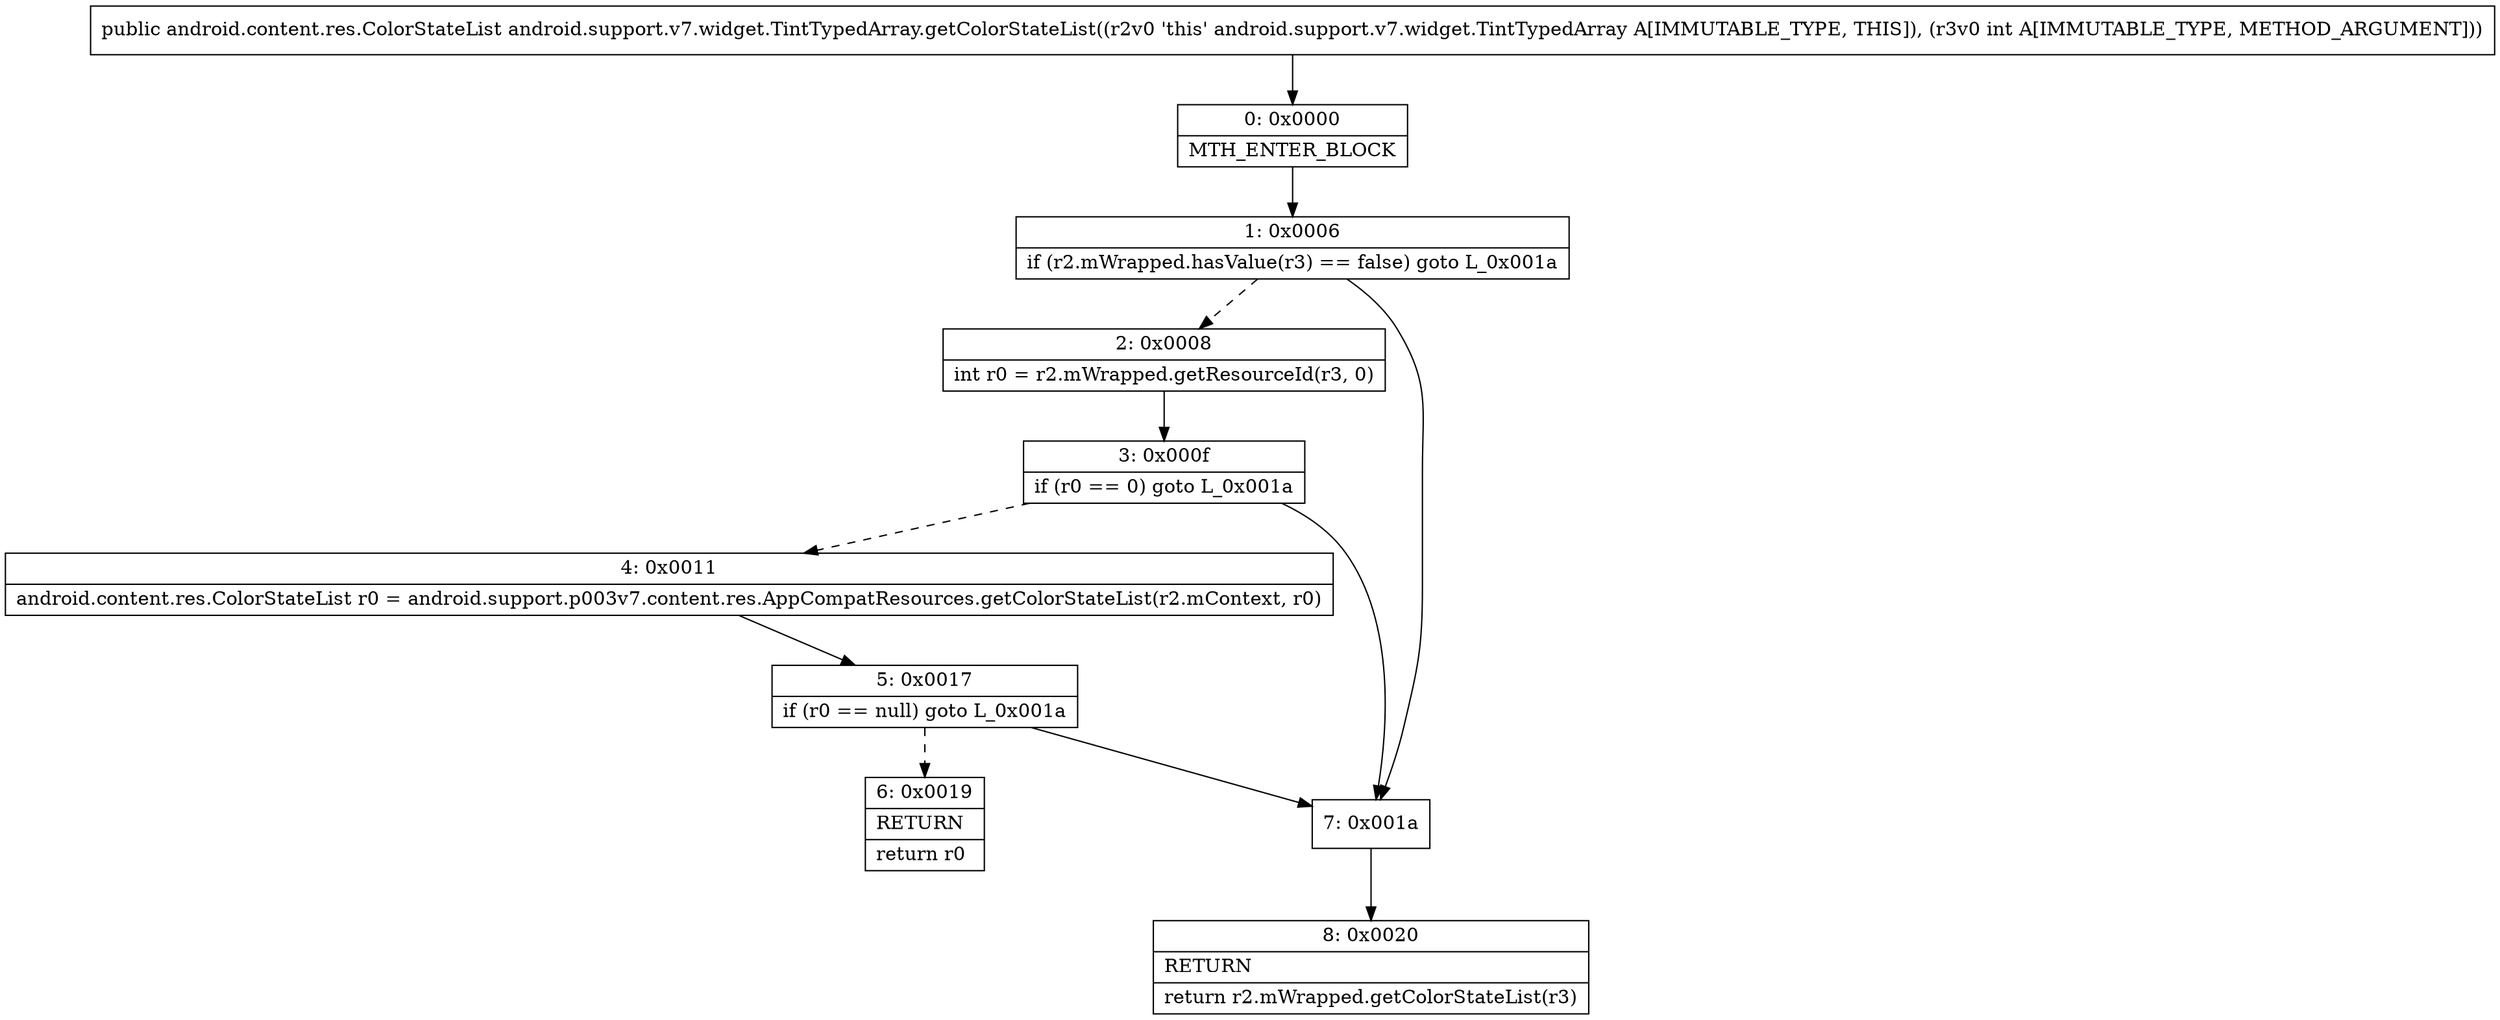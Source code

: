 digraph "CFG forandroid.support.v7.widget.TintTypedArray.getColorStateList(I)Landroid\/content\/res\/ColorStateList;" {
Node_0 [shape=record,label="{0\:\ 0x0000|MTH_ENTER_BLOCK\l}"];
Node_1 [shape=record,label="{1\:\ 0x0006|if (r2.mWrapped.hasValue(r3) == false) goto L_0x001a\l}"];
Node_2 [shape=record,label="{2\:\ 0x0008|int r0 = r2.mWrapped.getResourceId(r3, 0)\l}"];
Node_3 [shape=record,label="{3\:\ 0x000f|if (r0 == 0) goto L_0x001a\l}"];
Node_4 [shape=record,label="{4\:\ 0x0011|android.content.res.ColorStateList r0 = android.support.p003v7.content.res.AppCompatResources.getColorStateList(r2.mContext, r0)\l}"];
Node_5 [shape=record,label="{5\:\ 0x0017|if (r0 == null) goto L_0x001a\l}"];
Node_6 [shape=record,label="{6\:\ 0x0019|RETURN\l|return r0\l}"];
Node_7 [shape=record,label="{7\:\ 0x001a}"];
Node_8 [shape=record,label="{8\:\ 0x0020|RETURN\l|return r2.mWrapped.getColorStateList(r3)\l}"];
MethodNode[shape=record,label="{public android.content.res.ColorStateList android.support.v7.widget.TintTypedArray.getColorStateList((r2v0 'this' android.support.v7.widget.TintTypedArray A[IMMUTABLE_TYPE, THIS]), (r3v0 int A[IMMUTABLE_TYPE, METHOD_ARGUMENT])) }"];
MethodNode -> Node_0;
Node_0 -> Node_1;
Node_1 -> Node_2[style=dashed];
Node_1 -> Node_7;
Node_2 -> Node_3;
Node_3 -> Node_4[style=dashed];
Node_3 -> Node_7;
Node_4 -> Node_5;
Node_5 -> Node_6[style=dashed];
Node_5 -> Node_7;
Node_7 -> Node_8;
}

